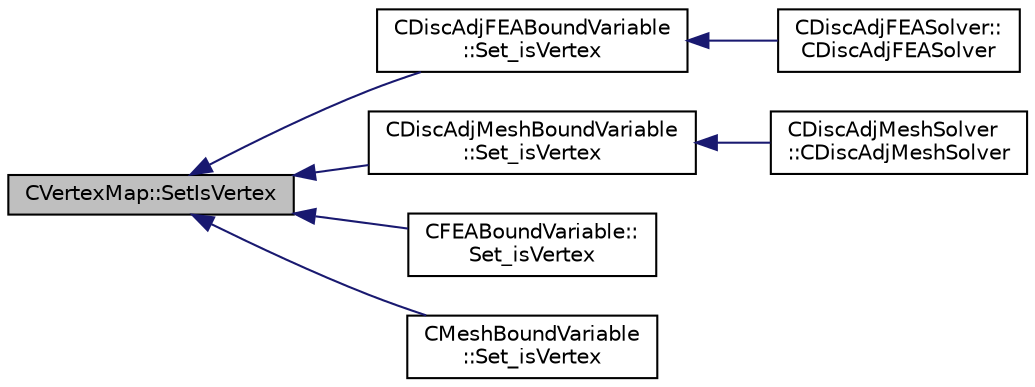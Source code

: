 digraph "CVertexMap::SetIsVertex"
{
  edge [fontname="Helvetica",fontsize="10",labelfontname="Helvetica",labelfontsize="10"];
  node [fontname="Helvetica",fontsize="10",shape=record];
  rankdir="LR";
  Node60 [label="CVertexMap::SetIsVertex",height=0.2,width=0.4,color="black", fillcolor="grey75", style="filled", fontcolor="black"];
  Node60 -> Node61 [dir="back",color="midnightblue",fontsize="10",style="solid",fontname="Helvetica"];
  Node61 [label="CDiscAdjFEABoundVariable\l::Set_isVertex",height=0.2,width=0.4,color="black", fillcolor="white", style="filled",URL="$class_c_disc_adj_f_e_a_bound_variable.html#a06eebd60f9117612b8f5658b95f049a0",tooltip="Set whether a node is on the boundary. "];
  Node61 -> Node62 [dir="back",color="midnightblue",fontsize="10",style="solid",fontname="Helvetica"];
  Node62 [label="CDiscAdjFEASolver::\lCDiscAdjFEASolver",height=0.2,width=0.4,color="black", fillcolor="white", style="filled",URL="$class_c_disc_adj_f_e_a_solver.html#ae74a58b4ee4459687d1c4f4e0d0e15ff"];
  Node60 -> Node63 [dir="back",color="midnightblue",fontsize="10",style="solid",fontname="Helvetica"];
  Node63 [label="CDiscAdjMeshBoundVariable\l::Set_isVertex",height=0.2,width=0.4,color="black", fillcolor="white", style="filled",URL="$class_c_disc_adj_mesh_bound_variable.html#ac0efd2c50e564e35d008cb6d9fd383f9",tooltip="Set whether a node is on the boundary. "];
  Node63 -> Node64 [dir="back",color="midnightblue",fontsize="10",style="solid",fontname="Helvetica"];
  Node64 [label="CDiscAdjMeshSolver\l::CDiscAdjMeshSolver",height=0.2,width=0.4,color="black", fillcolor="white", style="filled",URL="$class_c_disc_adj_mesh_solver.html#a346e76045c3b527d32288d0d9a7a2bab"];
  Node60 -> Node65 [dir="back",color="midnightblue",fontsize="10",style="solid",fontname="Helvetica"];
  Node65 [label="CFEABoundVariable::\lSet_isVertex",height=0.2,width=0.4,color="black", fillcolor="white", style="filled",URL="$class_c_f_e_a_bound_variable.html#a6c0d392c1bf6075aa782367229a56a8f",tooltip="Set whether a node is on the boundary. "];
  Node60 -> Node66 [dir="back",color="midnightblue",fontsize="10",style="solid",fontname="Helvetica"];
  Node66 [label="CMeshBoundVariable\l::Set_isVertex",height=0.2,width=0.4,color="black", fillcolor="white", style="filled",URL="$class_c_mesh_bound_variable.html#aed981cbbf49952d191ca0babdca79de4",tooltip="Set whether a node is on the boundary. "];
}
